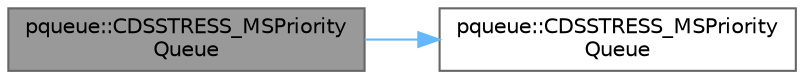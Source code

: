 digraph "pqueue::CDSSTRESS_MSPriorityQueue"
{
 // LATEX_PDF_SIZE
  bgcolor="transparent";
  edge [fontname=Helvetica,fontsize=10,labelfontname=Helvetica,labelfontsize=10];
  node [fontname=Helvetica,fontsize=10,shape=box,height=0.2,width=0.4];
  rankdir="LR";
  Node1 [id="Node000001",label="pqueue::CDSSTRESS_MSPriority\lQueue",height=0.2,width=0.4,color="gray40", fillcolor="grey60", style="filled", fontcolor="black",tooltip=" "];
  Node1 -> Node2 [id="edge1_Node000001_Node000002",color="steelblue1",style="solid",tooltip=" "];
  Node2 [id="Node000002",label="pqueue::CDSSTRESS_MSPriority\lQueue",height=0.2,width=0.4,color="grey40", fillcolor="white", style="filled",URL="$namespacepqueue.html#a2cb8561eedfe4dfd34b1c67522798cea",tooltip=" "];
}
